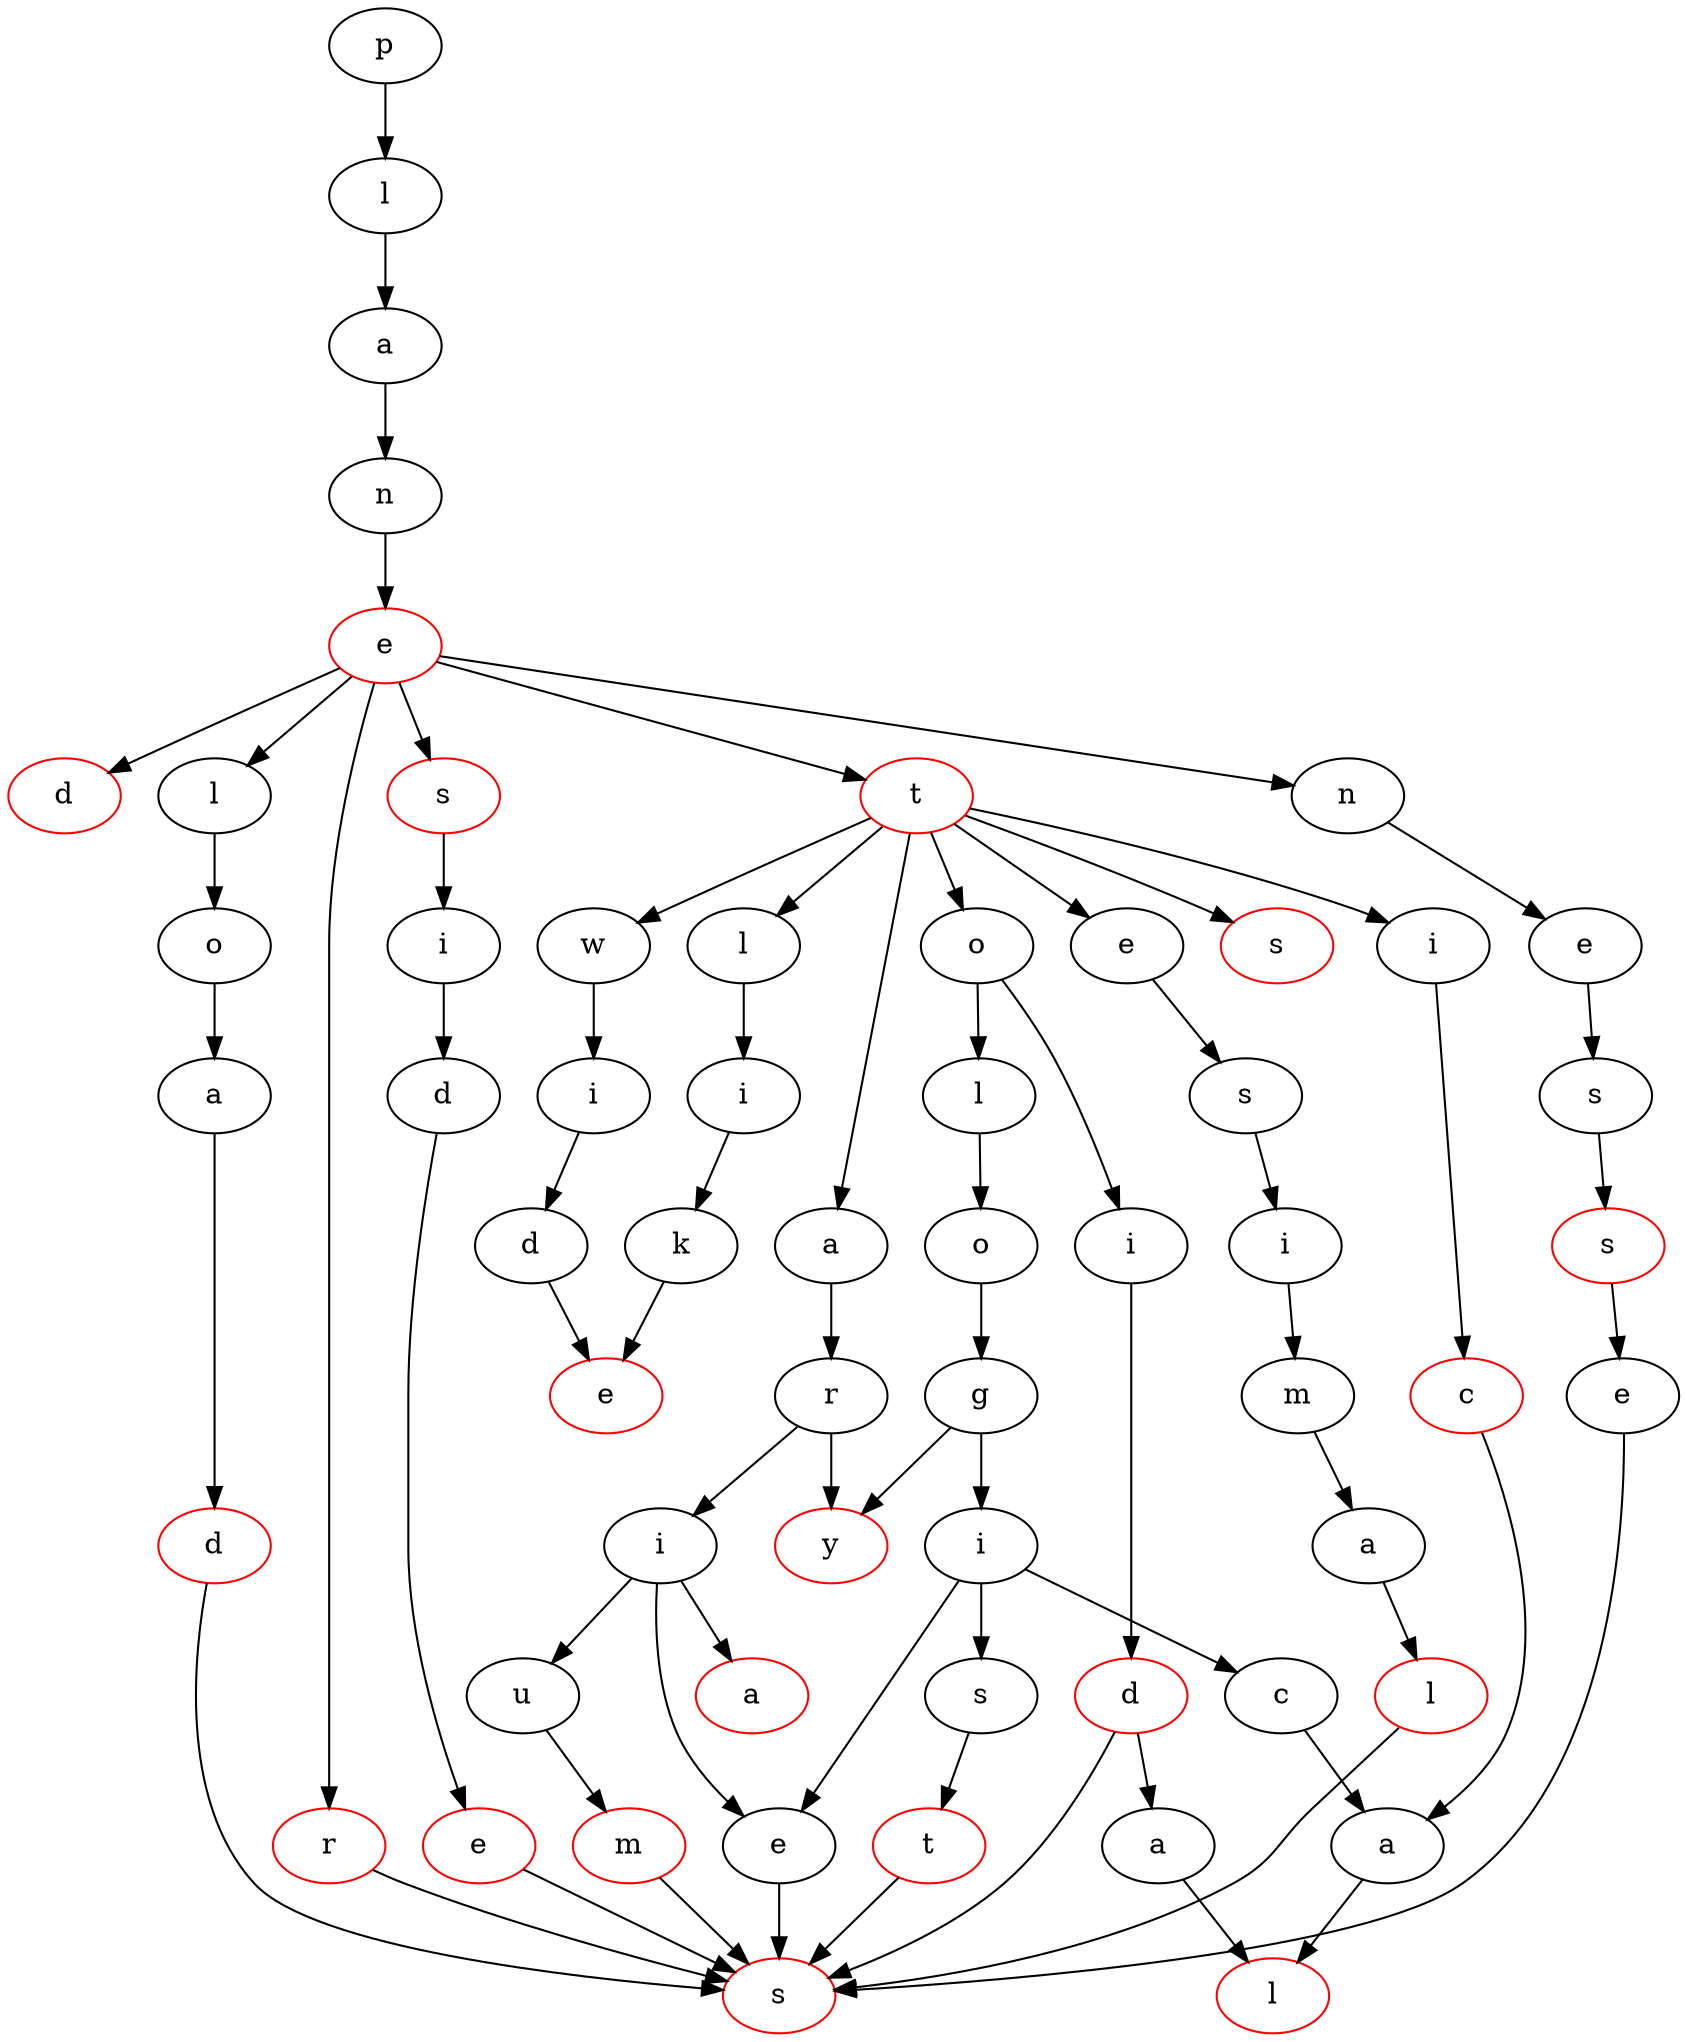 digraph Dawg {
2672 [label=p];
3692 [label=l];
4705 [label=a];
5742 [label=n];
7013 [label=e, color=red];
356 [label=d, color=red];
7276 [label=l];
8302 [label=n];
9586 [label=r, color=red];
10611 [label=s, color=red];
12148 [label=t, color=red];
12911 [label=o];
13925 [label=e];
883 [label=s, color=red];
14953 [label=i];
15457 [label=a];
16485 [label=e];
17513 [label=i];
18540 [label=l];
19567 [label=o];
371 [label=s, color=red];
21111 [label=w];
22113 [label=a];
23155 [label=s];
24164 [label=d];
25202 [label=r];
26227 [label=s];
27491 [label=c, color=red];
28265 [label=i];
28777 [label=i];
30316 [label=l];
31337 [label=i];
10084 [label=d, color=red];
32627 [label=s, color=red];
10085 [label=e, color=red];
32873 [label=i];
889 [label=y, color=red];
34409 [label=i];
35425 [label=a];
36459 [label=k];
37732 [label=d, color=red];
38511 [label=o];
36452 [label=d];
39525 [label=e];
353 [label=a, color=red];
39013 [label=e];
40565 [label=u];
41581 [label=m];
876 [label=l, color=red];
869 [label=e, color=red];
34913 [label=a];
883 [label=s, color=red];
42599 [label=g];
883 [label=s, color=red];
10093 [label=m, color=red];
43617 [label=a];
44137 [label=i];
889 [label=y, color=red];
10092 [label=l, color=red];
45155 [label=c];
39013 [label=e];
46707 [label=s];
35425 [label=a];
10100 [label=t, color=red];
2672->3692;
3692->4705;
4705->5742;
5742->7013;
7013->356;
7013->7276;
7013->8302;
7013->9586;
7013->10611;
7013->12148;
7276->12911;
8302->13925;
9586->883;
10611->14953;
12148->15457;
12148->16485;
12148->17513;
12148->18540;
12148->19567;
12148->371;
12148->21111;
12911->22113;
13925->23155;
14953->24164;
15457->25202;
16485->26227;
17513->27491;
18540->28265;
19567->28777;
19567->30316;
21111->31337;
22113->10084;
23155->32627;
24164->10085;
25202->32873;
25202->889;
26227->34409;
27491->35425;
28265->36459;
28777->37732;
30316->38511;
31337->36452;
10084->883;
32627->39525;
10085->883;
32873->353;
32873->39013;
32873->40565;
34409->41581;
35425->876;
36459->869;
37732->34913;
37732->883;
38511->42599;
36452->869;
39525->883;
39013->883;
40565->10093;
41581->43617;
34913->876;
42599->44137;
42599->889;
10093->883;
43617->10092;
44137->45155;
44137->39013;
44137->46707;
10092->883;
45155->35425;
39013->883;
46707->10100;
35425->876;
10100->883;
concentrate=true;
horizontal=true;
}